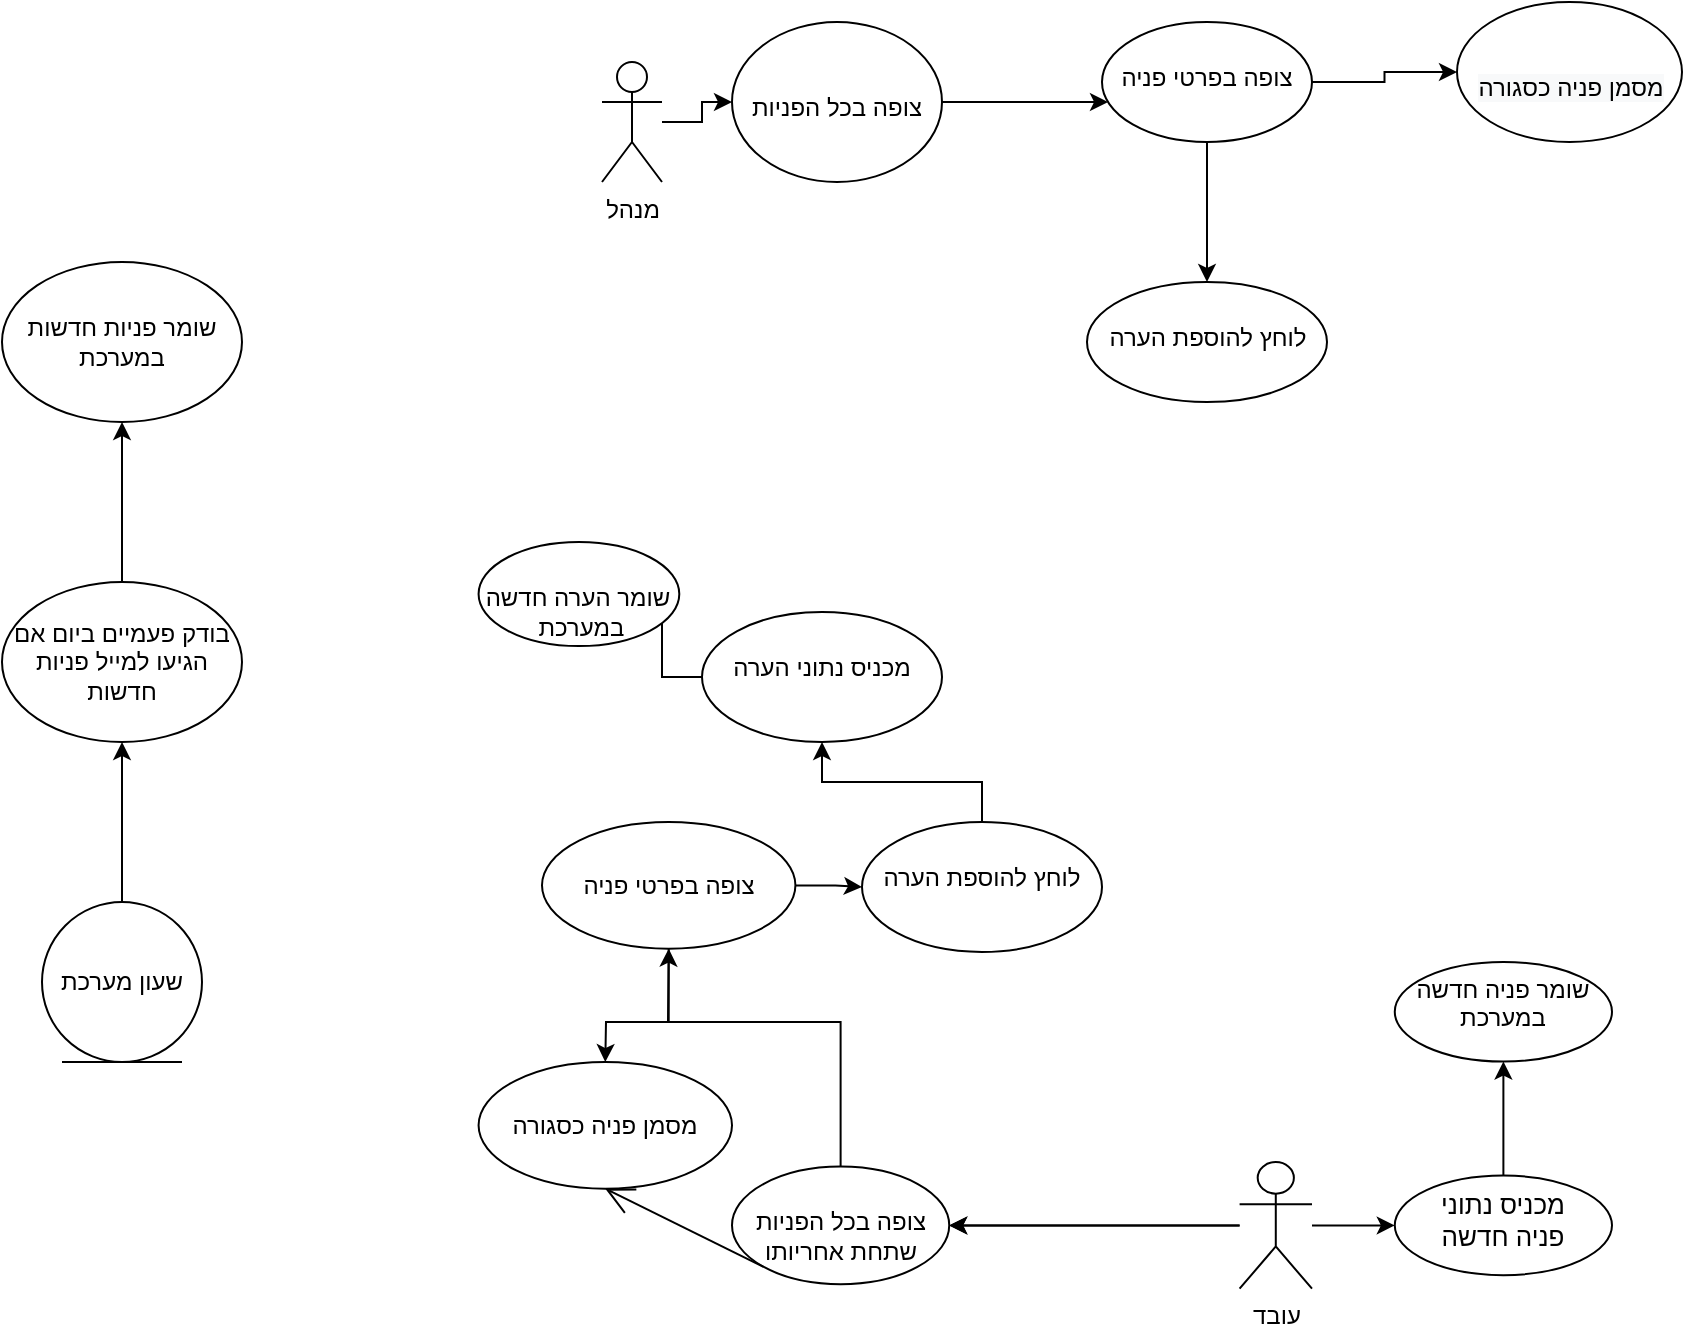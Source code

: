 <mxfile version="13.9.2" type="github">
  <diagram name="Page-1" id="b5b7bab2-c9e2-2cf4-8b2a-24fd1a2a6d21">
    <mxGraphModel dx="868" dy="450" grid="1" gridSize="10" guides="1" tooltips="1" connect="1" arrows="1" fold="1" page="1" pageScale="1" pageWidth="827" pageHeight="1169" background="#ffffff" math="0" shadow="0">
      <root>
        <mxCell id="0" />
        <mxCell id="1" parent="0" />
        <mxCell id="ebzaWmidBUEkUafb_fH5-58" value="" style="edgeStyle=orthogonalEdgeStyle;rounded=0;orthogonalLoop=1;jettySize=auto;html=1;" edge="1" parent="1" source="ebzaWmidBUEkUafb_fH5-48" target="ebzaWmidBUEkUafb_fH5-57">
          <mxGeometry relative="1" as="geometry" />
        </mxCell>
        <object label="שעון מערכת" id="ebzaWmidBUEkUafb_fH5-48">
          <mxCell style="ellipse;shape=umlEntity;whiteSpace=wrap;html=1;" vertex="1" parent="1">
            <mxGeometry x="20" y="490" width="80" height="80" as="geometry" />
          </mxCell>
        </object>
        <mxCell id="ebzaWmidBUEkUafb_fH5-60" value="" style="edgeStyle=orthogonalEdgeStyle;rounded=0;orthogonalLoop=1;jettySize=auto;html=1;" edge="1" parent="1" source="ebzaWmidBUEkUafb_fH5-57" target="ebzaWmidBUEkUafb_fH5-59">
          <mxGeometry relative="1" as="geometry" />
        </mxCell>
        <mxCell id="ebzaWmidBUEkUafb_fH5-57" value="בודק פעמיים ביום אם הגיעו למייל פניות חדשות" style="ellipse;whiteSpace=wrap;html=1;" vertex="1" parent="1">
          <mxGeometry y="330" width="120" height="80" as="geometry" />
        </mxCell>
        <mxCell id="ebzaWmidBUEkUafb_fH5-59" value="שומר פניות חדשות במערכת" style="ellipse;whiteSpace=wrap;html=1;" vertex="1" parent="1">
          <mxGeometry y="170" width="120" height="80" as="geometry" />
        </mxCell>
        <mxCell id="ebzaWmidBUEkUafb_fH5-68" value="" style="edgeStyle=orthogonalEdgeStyle;rounded=0;orthogonalLoop=1;jettySize=auto;html=1;" edge="1" parent="1" source="ebzaWmidBUEkUafb_fH5-61" target="ebzaWmidBUEkUafb_fH5-67">
          <mxGeometry relative="1" as="geometry" />
        </mxCell>
        <mxCell id="ebzaWmidBUEkUafb_fH5-61" value="מנהל" style="shape=umlActor;verticalLabelPosition=bottom;verticalAlign=top;html=1;" vertex="1" parent="1">
          <mxGeometry x="300" y="70" width="30" height="60" as="geometry" />
        </mxCell>
        <mxCell id="ebzaWmidBUEkUafb_fH5-71" value="" style="edgeStyle=orthogonalEdgeStyle;rounded=0;orthogonalLoop=1;jettySize=auto;html=1;" edge="1" parent="1" source="ebzaWmidBUEkUafb_fH5-67" target="ebzaWmidBUEkUafb_fH5-70">
          <mxGeometry relative="1" as="geometry">
            <Array as="points">
              <mxPoint x="530" y="90" />
              <mxPoint x="530" y="90" />
            </Array>
          </mxGeometry>
        </mxCell>
        <mxCell id="ebzaWmidBUEkUafb_fH5-67" value="&lt;br&gt;&lt;br&gt;צופה בכל הפניות" style="ellipse;whiteSpace=wrap;html=1;verticalAlign=top;" vertex="1" parent="1">
          <mxGeometry x="365" y="50" width="105" height="80" as="geometry" />
        </mxCell>
        <mxCell id="ebzaWmidBUEkUafb_fH5-73" value="" style="edgeStyle=orthogonalEdgeStyle;rounded=0;orthogonalLoop=1;jettySize=auto;html=1;" edge="1" parent="1" source="ebzaWmidBUEkUafb_fH5-70" target="ebzaWmidBUEkUafb_fH5-72">
          <mxGeometry relative="1" as="geometry" />
        </mxCell>
        <mxCell id="ebzaWmidBUEkUafb_fH5-75" value="" style="edgeStyle=orthogonalEdgeStyle;rounded=0;orthogonalLoop=1;jettySize=auto;html=1;" edge="1" parent="1" source="ebzaWmidBUEkUafb_fH5-70" target="ebzaWmidBUEkUafb_fH5-74">
          <mxGeometry relative="1" as="geometry" />
        </mxCell>
        <mxCell id="ebzaWmidBUEkUafb_fH5-70" value="&lt;br&gt;צופה בפרטי פניה" style="ellipse;whiteSpace=wrap;html=1;verticalAlign=top;" vertex="1" parent="1">
          <mxGeometry x="550" y="50" width="105" height="60" as="geometry" />
        </mxCell>
        <mxCell id="ebzaWmidBUEkUafb_fH5-72" value="&#xa;&#xa;&lt;span style=&quot;color: rgb(0, 0, 0); font-family: helvetica; font-size: 12px; font-style: normal; font-weight: 400; letter-spacing: normal; text-align: center; text-indent: 0px; text-transform: none; word-spacing: 0px; background-color: rgb(248, 249, 250); display: inline; float: none;&quot;&gt;מסמן פניה כסגורה&lt;/span&gt;&#xa;&#xa;" style="ellipse;whiteSpace=wrap;html=1;verticalAlign=top;" vertex="1" parent="1">
          <mxGeometry x="727.5" y="40" width="112.5" height="70" as="geometry" />
        </mxCell>
        <mxCell id="ebzaWmidBUEkUafb_fH5-74" value="&lt;br&gt;לוחץ להוספת הערה" style="ellipse;whiteSpace=wrap;html=1;verticalAlign=top;" vertex="1" parent="1">
          <mxGeometry x="542.5" y="180" width="120" height="60" as="geometry" />
        </mxCell>
        <mxCell id="ebzaWmidBUEkUafb_fH5-78" value="" style="edgeStyle=orthogonalEdgeStyle;rounded=0;orthogonalLoop=1;jettySize=auto;html=1;" edge="1" parent="1" source="ebzaWmidBUEkUafb_fH5-35" target="ebzaWmidBUEkUafb_fH5-53">
          <mxGeometry relative="1" as="geometry">
            <Array as="points">
              <mxPoint x="419" y="550" />
              <mxPoint x="333" y="550" />
            </Array>
          </mxGeometry>
        </mxCell>
        <mxCell id="ebzaWmidBUEkUafb_fH5-35" value="&lt;br&gt;צופה בכל הפניות&lt;br&gt;שתחת אחריותו" style="ellipse;whiteSpace=wrap;html=1;verticalAlign=top;" vertex="1" parent="1">
          <mxGeometry x="365.003" y="622.263" width="108.613" height="58.831" as="geometry" />
        </mxCell>
        <mxCell id="ebzaWmidBUEkUafb_fH5-36" value="" style="edgeStyle=orthogonalEdgeStyle;rounded=0;orthogonalLoop=1;jettySize=auto;html=1;" edge="1" parent="1" source="ebzaWmidBUEkUafb_fH5-26" target="ebzaWmidBUEkUafb_fH5-35">
          <mxGeometry relative="1" as="geometry" />
        </mxCell>
        <mxCell id="ebzaWmidBUEkUafb_fH5-37" value="" style="edgeStyle=orthogonalEdgeStyle;rounded=0;orthogonalLoop=1;jettySize=auto;html=1;" edge="1" parent="1" source="ebzaWmidBUEkUafb_fH5-26" target="ebzaWmidBUEkUafb_fH5-35">
          <mxGeometry relative="1" as="geometry" />
        </mxCell>
        <mxCell id="ebzaWmidBUEkUafb_fH5-42" value="&lt;br&gt;לוחץ להוספת הערה" style="ellipse;whiteSpace=wrap;html=1;verticalAlign=top;" vertex="1" parent="1">
          <mxGeometry x="430" y="450" width="120" height="65" as="geometry" />
        </mxCell>
        <mxCell id="ebzaWmidBUEkUafb_fH5-44" value="&lt;br&gt;מכניס נתוני הערה" style="ellipse;whiteSpace=wrap;html=1;verticalAlign=top;" vertex="1" parent="1">
          <mxGeometry x="350" y="345" width="120" height="65" as="geometry" />
        </mxCell>
        <mxCell id="ebzaWmidBUEkUafb_fH5-45" value="" style="edgeStyle=orthogonalEdgeStyle;rounded=0;orthogonalLoop=1;jettySize=auto;html=1;" edge="1" parent="1" source="ebzaWmidBUEkUafb_fH5-42" target="ebzaWmidBUEkUafb_fH5-44">
          <mxGeometry x="270" y="230.23" as="geometry" />
        </mxCell>
        <mxCell id="ebzaWmidBUEkUafb_fH5-47" value="" style="edgeStyle=orthogonalEdgeStyle;rounded=0;orthogonalLoop=1;jettySize=auto;html=1;" edge="1" parent="1" source="ebzaWmidBUEkUafb_fH5-44" target="ebzaWmidBUEkUafb_fH5-46">
          <mxGeometry x="270" y="230.23" as="geometry" />
        </mxCell>
        <mxCell id="ebzaWmidBUEkUafb_fH5-26" value="עובד" style="shape=umlActor;verticalLabelPosition=bottom;verticalAlign=top;html=1;outlineConnect=0;" vertex="1" parent="1">
          <mxGeometry x="618.794" y="620" width="36.204" height="63.356" as="geometry" />
        </mxCell>
        <mxCell id="ebzaWmidBUEkUafb_fH5-29" value="&lt;font style=&quot;font-size: 13px&quot;&gt;מכניס נתוני &lt;br&gt;&amp;nbsp;פניה חדשה&amp;nbsp;&lt;/font&gt;" style="ellipse;whiteSpace=wrap;html=1;verticalAlign=top;" vertex="1" parent="1">
          <mxGeometry x="696.39" y="626.788" width="108.613" height="49.78" as="geometry" />
        </mxCell>
        <mxCell id="ebzaWmidBUEkUafb_fH5-30" value="" style="edgeStyle=orthogonalEdgeStyle;rounded=0;orthogonalLoop=1;jettySize=auto;html=1;" edge="1" parent="1" source="ebzaWmidBUEkUafb_fH5-26" target="ebzaWmidBUEkUafb_fH5-29">
          <mxGeometry x="415" y="240" as="geometry" />
        </mxCell>
        <mxCell id="ebzaWmidBUEkUafb_fH5-33" value="שומר פניה חדשה במערכת" style="ellipse;whiteSpace=wrap;html=1;verticalAlign=top;" vertex="1" parent="1">
          <mxGeometry x="696.39" y="520.005" width="108.613" height="49.78" as="geometry" />
        </mxCell>
        <mxCell id="ebzaWmidBUEkUafb_fH5-34" value="" style="edgeStyle=orthogonalEdgeStyle;rounded=0;orthogonalLoop=1;jettySize=auto;html=1;" edge="1" parent="1" source="ebzaWmidBUEkUafb_fH5-29" target="ebzaWmidBUEkUafb_fH5-33">
          <mxGeometry x="415" y="240" as="geometry" />
        </mxCell>
        <mxCell id="ebzaWmidBUEkUafb_fH5-46" value="&lt;br&gt;שומר הערה חדשה&lt;br&gt;&amp;nbsp;במערכת" style="ellipse;whiteSpace=wrap;html=1;verticalAlign=top;" vertex="1" parent="1">
          <mxGeometry x="238.29" y="310" width="100.36" height="52.05" as="geometry" />
        </mxCell>
        <mxCell id="ebzaWmidBUEkUafb_fH5-77" value="" style="edgeStyle=orthogonalEdgeStyle;rounded=0;orthogonalLoop=1;jettySize=auto;html=1;" edge="1" parent="1" source="ebzaWmidBUEkUafb_fH5-53" target="ebzaWmidBUEkUafb_fH5-42">
          <mxGeometry relative="1" as="geometry" />
        </mxCell>
        <mxCell id="ebzaWmidBUEkUafb_fH5-53" value="צופה בפרטי פניה" style="ellipse;whiteSpace=wrap;html=1;" vertex="1" parent="1">
          <mxGeometry x="269.998" y="450.0" width="126.715" height="63.356" as="geometry" />
        </mxCell>
        <mxCell id="ebzaWmidBUEkUafb_fH5-55" value="מסמן פניה כסגורה" style="ellipse;whiteSpace=wrap;html=1;" vertex="1" parent="1">
          <mxGeometry x="238.288" y="570.003" width="126.715" height="63.356" as="geometry" />
        </mxCell>
        <mxCell id="ebzaWmidBUEkUafb_fH5-56" value="" style="edgeStyle=orthogonalEdgeStyle;rounded=0;orthogonalLoop=1;jettySize=auto;html=1;" edge="1" parent="1" source="ebzaWmidBUEkUafb_fH5-53" target="ebzaWmidBUEkUafb_fH5-55">
          <mxGeometry x="415" y="240" as="geometry">
            <Array as="points">
              <mxPoint x="333" y="550" />
              <mxPoint x="302" y="550" />
            </Array>
          </mxGeometry>
        </mxCell>
        <mxCell id="ebzaWmidBUEkUafb_fH5-66" value="" style="endArrow=open;endFill=1;endSize=12;html=1;exitX=0;exitY=1;exitDx=0;exitDy=0;entryX=0.5;entryY=1;entryDx=0;entryDy=0;" edge="1" parent="1" source="ebzaWmidBUEkUafb_fH5-35" target="ebzaWmidBUEkUafb_fH5-55">
          <mxGeometry x="415" y="240" width="160" as="geometry">
            <mxPoint x="405" y="492.42" as="sourcePoint" />
            <mxPoint x="310" y="640" as="targetPoint" />
            <Array as="points" />
          </mxGeometry>
        </mxCell>
      </root>
    </mxGraphModel>
  </diagram>
</mxfile>
